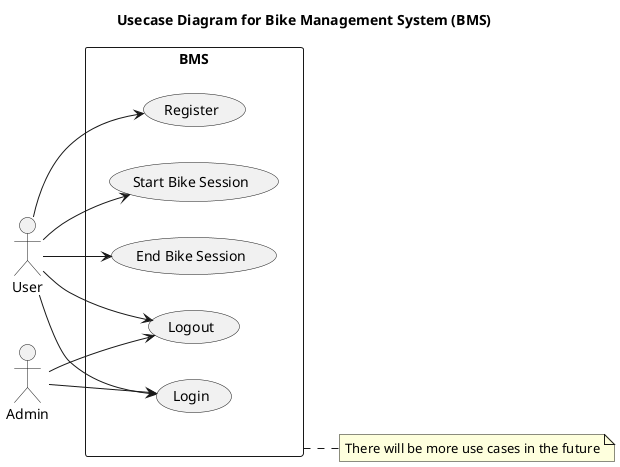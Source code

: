 @startuml Usecase Diagram
title Usecase Diagram for Bike Management System (BMS)
left to right direction
skinparam packageStyle rectangle

rectangle "BMS" as BMS {
    usecase "Register" as UC1
    usecase "Login" as UC2
    usecase "Start Bike Session" as UC3
    usecase "End Bike Session" as UC4
    usecase "Logout" as UC5

}
actor User
actor Admin

User --> UC1
User --> UC2
User --> UC3
User --> UC4
Admin --> UC2
Admin --> UC5
User --> UC5

note right of BMS
    There will be more use cases in the future
end note


@enduml